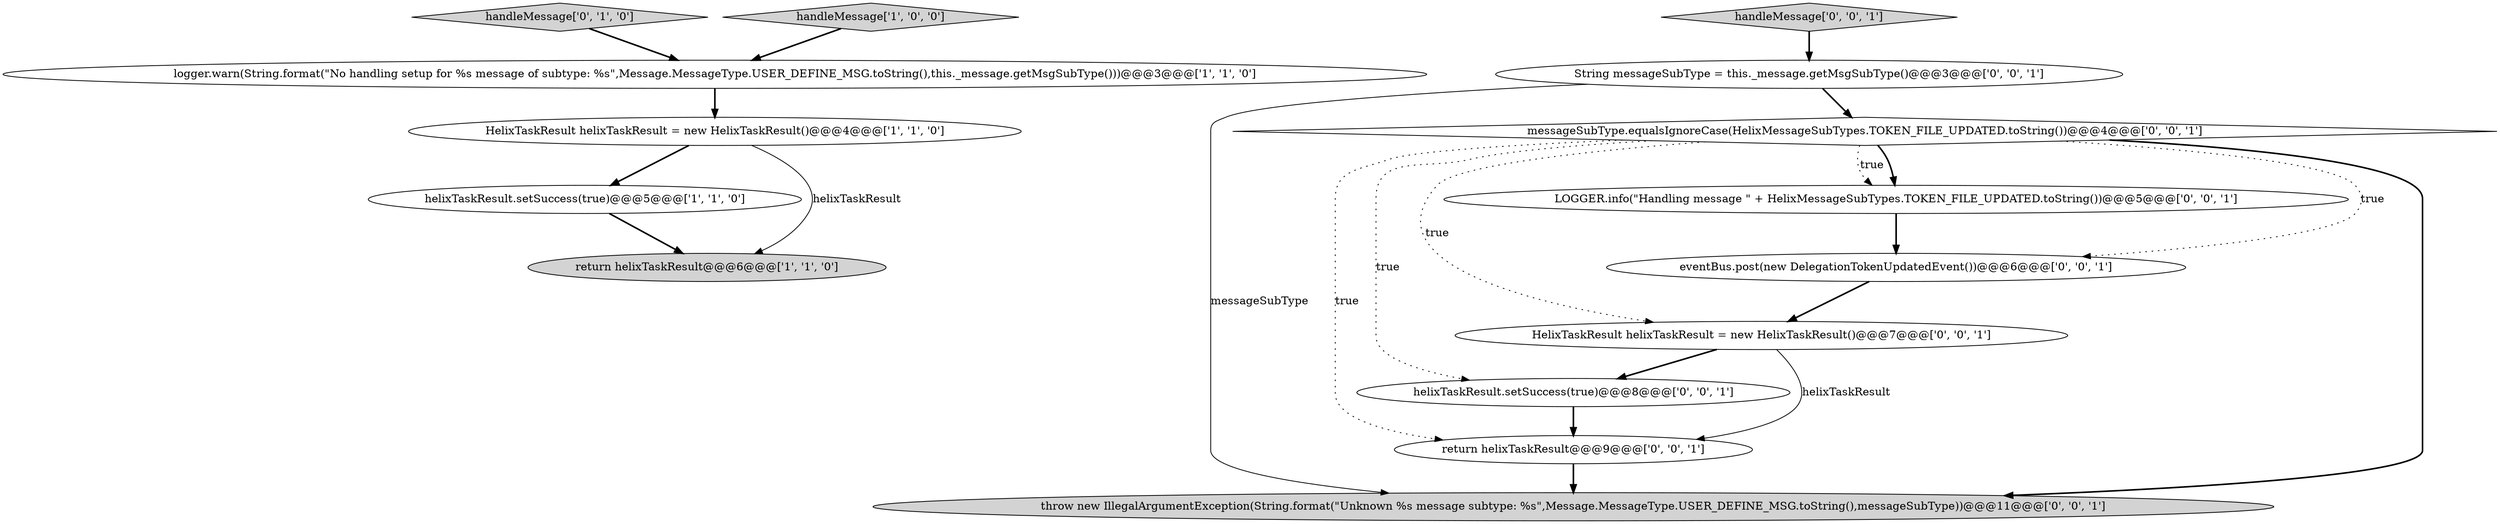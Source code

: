 digraph {
5 [style = filled, label = "handleMessage['0', '1', '0']", fillcolor = lightgray, shape = diamond image = "AAA0AAABBB2BBB"];
9 [style = filled, label = "throw new IllegalArgumentException(String.format(\"Unknown %s message subtype: %s\",Message.MessageType.USER_DEFINE_MSG.toString(),messageSubType))@@@11@@@['0', '0', '1']", fillcolor = lightgray, shape = ellipse image = "AAA0AAABBB3BBB"];
13 [style = filled, label = "handleMessage['0', '0', '1']", fillcolor = lightgray, shape = diamond image = "AAA0AAABBB3BBB"];
7 [style = filled, label = "HelixTaskResult helixTaskResult = new HelixTaskResult()@@@7@@@['0', '0', '1']", fillcolor = white, shape = ellipse image = "AAA0AAABBB3BBB"];
6 [style = filled, label = "String messageSubType = this._message.getMsgSubType()@@@3@@@['0', '0', '1']", fillcolor = white, shape = ellipse image = "AAA0AAABBB3BBB"];
1 [style = filled, label = "HelixTaskResult helixTaskResult = new HelixTaskResult()@@@4@@@['1', '1', '0']", fillcolor = white, shape = ellipse image = "AAA0AAABBB1BBB"];
8 [style = filled, label = "messageSubType.equalsIgnoreCase(HelixMessageSubTypes.TOKEN_FILE_UPDATED.toString())@@@4@@@['0', '0', '1']", fillcolor = white, shape = diamond image = "AAA0AAABBB3BBB"];
4 [style = filled, label = "helixTaskResult.setSuccess(true)@@@5@@@['1', '1', '0']", fillcolor = white, shape = ellipse image = "AAA0AAABBB1BBB"];
10 [style = filled, label = "helixTaskResult.setSuccess(true)@@@8@@@['0', '0', '1']", fillcolor = white, shape = ellipse image = "AAA0AAABBB3BBB"];
3 [style = filled, label = "return helixTaskResult@@@6@@@['1', '1', '0']", fillcolor = lightgray, shape = ellipse image = "AAA0AAABBB1BBB"];
0 [style = filled, label = "logger.warn(String.format(\"No handling setup for %s message of subtype: %s\",Message.MessageType.USER_DEFINE_MSG.toString(),this._message.getMsgSubType()))@@@3@@@['1', '1', '0']", fillcolor = white, shape = ellipse image = "AAA0AAABBB1BBB"];
11 [style = filled, label = "return helixTaskResult@@@9@@@['0', '0', '1']", fillcolor = white, shape = ellipse image = "AAA0AAABBB3BBB"];
12 [style = filled, label = "eventBus.post(new DelegationTokenUpdatedEvent())@@@6@@@['0', '0', '1']", fillcolor = white, shape = ellipse image = "AAA0AAABBB3BBB"];
14 [style = filled, label = "LOGGER.info(\"Handling message \" + HelixMessageSubTypes.TOKEN_FILE_UPDATED.toString())@@@5@@@['0', '0', '1']", fillcolor = white, shape = ellipse image = "AAA0AAABBB3BBB"];
2 [style = filled, label = "handleMessage['1', '0', '0']", fillcolor = lightgray, shape = diamond image = "AAA0AAABBB1BBB"];
8->10 [style = dotted, label="true"];
12->7 [style = bold, label=""];
8->11 [style = dotted, label="true"];
8->14 [style = bold, label=""];
8->9 [style = bold, label=""];
7->10 [style = bold, label=""];
13->6 [style = bold, label=""];
11->9 [style = bold, label=""];
14->12 [style = bold, label=""];
10->11 [style = bold, label=""];
8->7 [style = dotted, label="true"];
6->8 [style = bold, label=""];
0->1 [style = bold, label=""];
5->0 [style = bold, label=""];
6->9 [style = solid, label="messageSubType"];
1->3 [style = solid, label="helixTaskResult"];
7->11 [style = solid, label="helixTaskResult"];
1->4 [style = bold, label=""];
8->14 [style = dotted, label="true"];
2->0 [style = bold, label=""];
4->3 [style = bold, label=""];
8->12 [style = dotted, label="true"];
}
